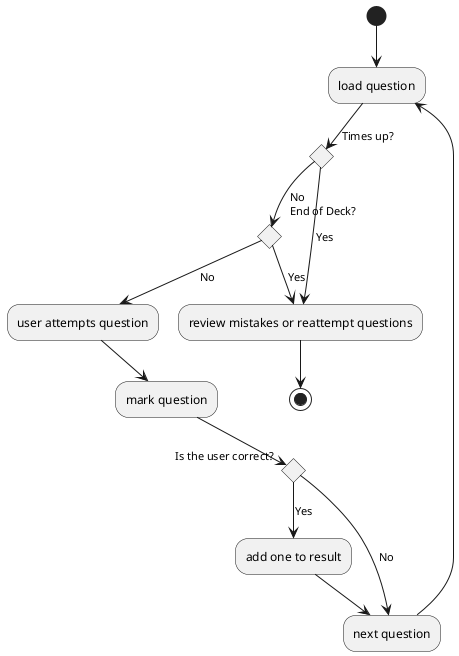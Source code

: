 @startuml
(*) --> "load question"
If "Times up?" then
--> [No] If "End of Deck?" then
--> [No] "user attempts question"
--> "mark question"
If "Is the user correct?" then
--> [Yes] "add one to result"
--> "next question"
--> "load question"
else
--> [No] "next question"
Endif
else
--> [Yes] "review mistakes or reattempt questions"
Endif
else
--> [Yes] "review mistakes or reattempt questions"
-->(*)
@enduml

